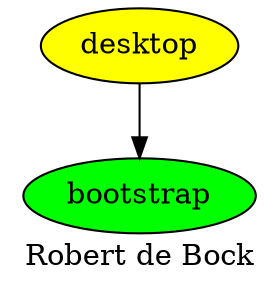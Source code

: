 digraph PhiloDilemma {
  label = "Robert de Bock" ;
  overlap=false
  {
    bootstrap [fillcolor=green style=filled]
    desktop [fillcolor=yellow style=filled]
  }
  desktop -> bootstrap
}
